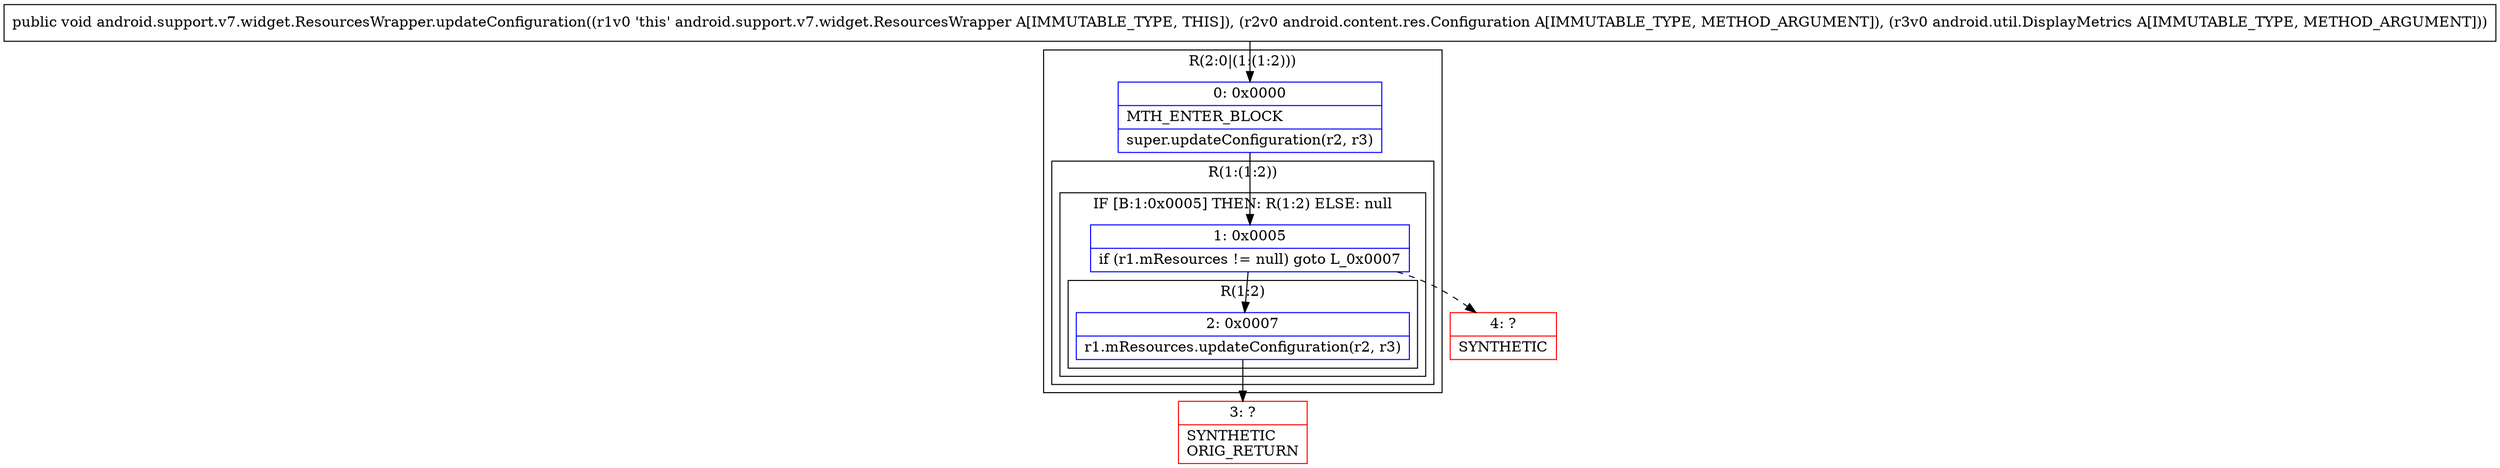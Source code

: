 digraph "CFG forandroid.support.v7.widget.ResourcesWrapper.updateConfiguration(Landroid\/content\/res\/Configuration;Landroid\/util\/DisplayMetrics;)V" {
subgraph cluster_Region_272628561 {
label = "R(2:0|(1:(1:2)))";
node [shape=record,color=blue];
Node_0 [shape=record,label="{0\:\ 0x0000|MTH_ENTER_BLOCK\l|super.updateConfiguration(r2, r3)\l}"];
subgraph cluster_Region_2120858500 {
label = "R(1:(1:2))";
node [shape=record,color=blue];
subgraph cluster_IfRegion_426826699 {
label = "IF [B:1:0x0005] THEN: R(1:2) ELSE: null";
node [shape=record,color=blue];
Node_1 [shape=record,label="{1\:\ 0x0005|if (r1.mResources != null) goto L_0x0007\l}"];
subgraph cluster_Region_314614952 {
label = "R(1:2)";
node [shape=record,color=blue];
Node_2 [shape=record,label="{2\:\ 0x0007|r1.mResources.updateConfiguration(r2, r3)\l}"];
}
}
}
}
Node_3 [shape=record,color=red,label="{3\:\ ?|SYNTHETIC\lORIG_RETURN\l}"];
Node_4 [shape=record,color=red,label="{4\:\ ?|SYNTHETIC\l}"];
MethodNode[shape=record,label="{public void android.support.v7.widget.ResourcesWrapper.updateConfiguration((r1v0 'this' android.support.v7.widget.ResourcesWrapper A[IMMUTABLE_TYPE, THIS]), (r2v0 android.content.res.Configuration A[IMMUTABLE_TYPE, METHOD_ARGUMENT]), (r3v0 android.util.DisplayMetrics A[IMMUTABLE_TYPE, METHOD_ARGUMENT])) }"];
MethodNode -> Node_0;
Node_0 -> Node_1;
Node_1 -> Node_2;
Node_1 -> Node_4[style=dashed];
Node_2 -> Node_3;
}

